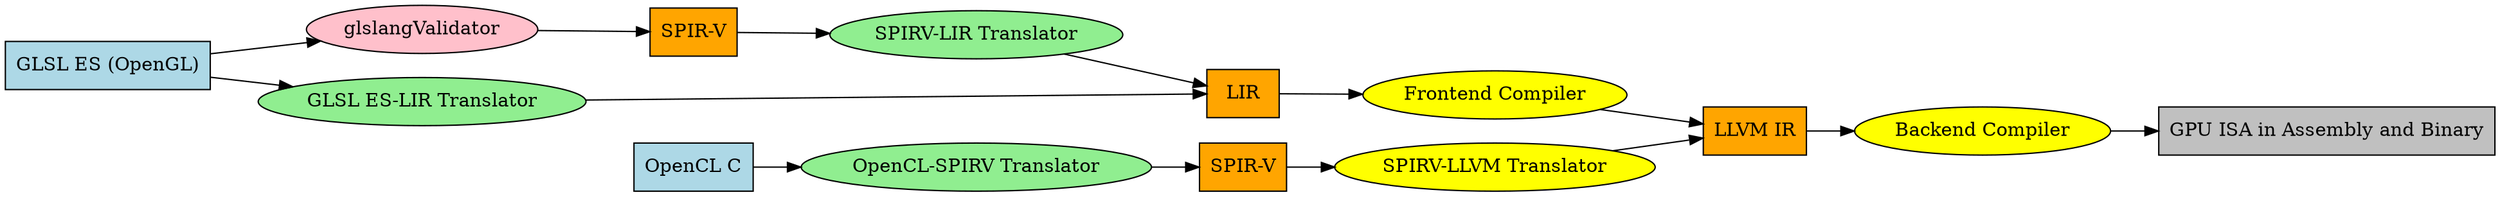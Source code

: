 digraph ShaderToLLVMIR {
    rankdir=LR;
    node [shape=record, style=filled, color=black];

    // Source Languages
    GLSL [label="GLSL ES (OpenGL)", fillcolor=lightblue];
    OpenCL_C [label="OpenCL C", fillcolor=lightblue];

    // Intermediate Representation
    SPIRV [label="SPIR-V", fillcolor=orange];
    SPIRV2 [label="SPIR-V", fillcolor=orange];

    LIR [label="LIR", fillcolor=orange];

    GPU_ISA [label="GPU ISA in Assembly and Binary", fillcolor=grey];

    // LLVM IR
    LLVM_IR [label="LLVM IR", fillcolor=orange];

    // Tools with oval shapes
    node [shape=oval, style=filled, fillcolor=lightgreen];
    Glslang [label="glslangValidator", fillcolor=pink];
    CL_SPIRV [label="OpenCL-SPIRV Translator"];
    GLSL_LIR [label="GLSL ES-LIR Translator"];
    SPIRV_LIR [label="SPIRV-LIR Translator"];

    // Tools with oval shapes
    node [shape=oval, style=filled, fillcolor=yellow];
    LIR_LLVM [label="Frontend Compiler"];
    SPIRV_LLVM [label="SPIRV-LLVM Translator"];
    LLVMCompiler [label="Backend Compiler"];

    // Edges
    GLSL -> GLSL_LIR -> LIR -> LIR_LLVM -> LLVM_IR;
    GLSL -> Glslang -> SPIRV -> SPIRV_LIR -> LIR;
    OpenCL_C -> CL_SPIRV -> SPIRV2;
    SPIRV2 -> SPIRV_LLVM -> LLVM_IR;
    LLVM_IR -> LLVMCompiler -> GPU_ISA;
}
